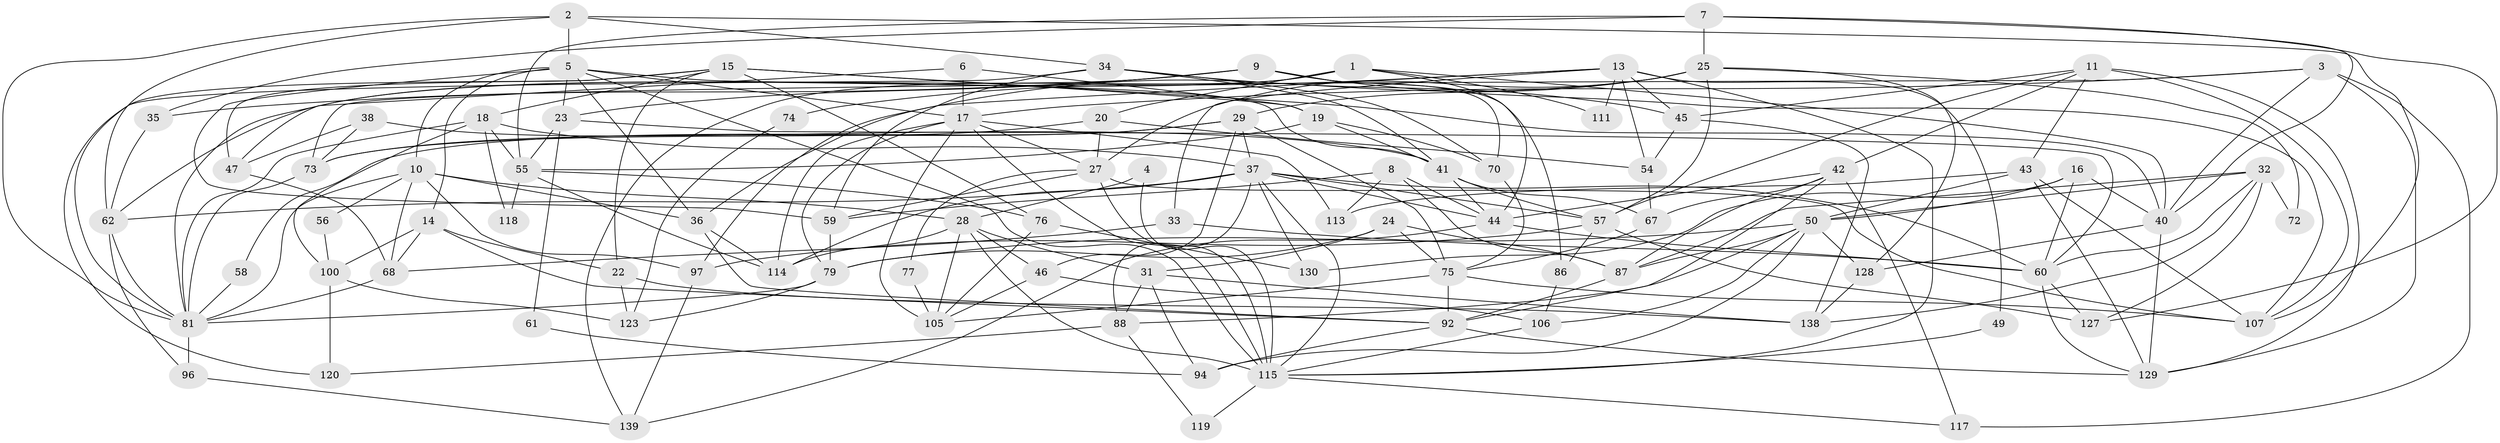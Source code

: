// Generated by graph-tools (version 1.1) at 2025/52/02/27/25 19:52:01]
// undirected, 90 vertices, 226 edges
graph export_dot {
graph [start="1"]
  node [color=gray90,style=filled];
  1 [super="+64"];
  2 [super="+85"];
  3 [super="+104"];
  4;
  5 [super="+30"];
  6 [super="+103"];
  7;
  8;
  9 [super="+12"];
  10 [super="+51"];
  11 [super="+26"];
  13 [super="+21"];
  14 [super="+52"];
  15 [super="+93"];
  16;
  17 [super="+122"];
  18 [super="+121"];
  19 [super="+134"];
  20 [super="+108"];
  22 [super="+102"];
  23 [super="+132"];
  24 [super="+124"];
  25 [super="+125"];
  27 [super="+71"];
  28 [super="+48"];
  29 [super="+136"];
  31 [super="+83"];
  32;
  33;
  34 [super="+82"];
  35;
  36 [super="+39"];
  37 [super="+84"];
  38 [super="+65"];
  40 [super="+133"];
  41 [super="+91"];
  42 [super="+69"];
  43 [super="+63"];
  44 [super="+109"];
  45 [super="+53"];
  46;
  47;
  49;
  50 [super="+101"];
  54;
  55 [super="+126"];
  56;
  57;
  58;
  59 [super="+66"];
  60 [super="+80"];
  61;
  62 [super="+78"];
  67 [super="+90"];
  68 [super="+98"];
  70;
  72;
  73;
  74;
  75 [super="+89"];
  76 [super="+95"];
  77;
  79 [super="+110"];
  81 [super="+131"];
  86;
  87 [super="+99"];
  88;
  92 [super="+112"];
  94;
  96;
  97;
  100;
  105;
  106;
  107;
  111;
  113;
  114 [super="+116"];
  115 [super="+137"];
  117;
  118;
  119;
  120;
  123;
  127;
  128;
  129 [super="+135"];
  130;
  138;
  139;
  1 -- 20;
  1 -- 62;
  1 -- 40;
  1 -- 139;
  1 -- 44;
  1 -- 111;
  2 -- 107;
  2 -- 81;
  2 -- 34;
  2 -- 5;
  2 -- 62;
  3 -- 117;
  3 -- 40;
  3 -- 73;
  3 -- 17;
  3 -- 129;
  4 -- 28;
  4 -- 115;
  5 -- 59;
  5 -- 14;
  5 -- 17;
  5 -- 115;
  5 -- 23;
  5 -- 10;
  5 -- 36;
  5 -- 41;
  6 -- 19;
  6 -- 17;
  6 -- 47;
  7 -- 127;
  7 -- 35;
  7 -- 40;
  7 -- 55;
  7 -- 25;
  8 -- 44;
  8 -- 59;
  8 -- 87;
  8 -- 113;
  9 -- 107;
  9 -- 81;
  9 -- 23;
  9 -- 35;
  9 -- 86;
  9 -- 70;
  10 -- 28;
  10 -- 56;
  10 -- 97;
  10 -- 81;
  10 -- 68;
  10 -- 36;
  11 -- 45;
  11 -- 57;
  11 -- 42;
  11 -- 129;
  11 -- 107;
  11 -- 43;
  13 -- 97;
  13 -- 45;
  13 -- 33;
  13 -- 49;
  13 -- 115;
  13 -- 54;
  13 -- 74;
  13 -- 111;
  14 -- 100;
  14 -- 22;
  14 -- 68;
  14 -- 92;
  15 -- 47;
  15 -- 40;
  15 -- 18;
  15 -- 76 [weight=2];
  15 -- 81;
  15 -- 22;
  15 -- 19;
  16 -- 50;
  16 -- 40;
  16 -- 130;
  16 -- 60;
  17 -- 79;
  17 -- 113;
  17 -- 115;
  17 -- 105;
  17 -- 27;
  17 -- 114;
  18 -- 37;
  18 -- 100;
  18 -- 118;
  18 -- 81;
  18 -- 55;
  19 -- 70;
  19 -- 55;
  19 -- 41;
  20 -- 27;
  20 -- 73;
  20 -- 54;
  22 -- 123;
  22 -- 138;
  23 -- 60;
  23 -- 55;
  23 -- 61;
  24 -- 75;
  24 -- 87;
  24 -- 79;
  24 -- 31;
  25 -- 57;
  25 -- 27;
  25 -- 128;
  25 -- 36;
  25 -- 72;
  25 -- 29;
  27 -- 115;
  27 -- 59;
  27 -- 107;
  27 -- 77;
  28 -- 115;
  28 -- 114;
  28 -- 105;
  28 -- 46;
  28 -- 31;
  29 -- 37 [weight=2];
  29 -- 73;
  29 -- 46;
  29 -- 75;
  29 -- 58;
  31 -- 94;
  31 -- 138;
  31 -- 88;
  32 -- 138;
  32 -- 50;
  32 -- 72;
  32 -- 87;
  32 -- 127;
  32 -- 60;
  33 -- 60;
  33 -- 68;
  34 -- 70;
  34 -- 120;
  34 -- 41;
  34 -- 45;
  34 -- 59;
  35 -- 62;
  36 -- 92;
  36 -- 114;
  37 -- 44;
  37 -- 60;
  37 -- 88;
  37 -- 130;
  37 -- 115;
  37 -- 114;
  37 -- 57;
  37 -- 62;
  38 -- 73;
  38 -- 47;
  38 -- 41;
  40 -- 129;
  40 -- 128;
  41 -- 44;
  41 -- 67;
  41 -- 57;
  42 -- 117;
  42 -- 67;
  42 -- 87;
  42 -- 92;
  42 -- 44;
  43 -- 129;
  43 -- 107;
  43 -- 113;
  43 -- 50;
  44 -- 139;
  44 -- 60;
  45 -- 54;
  45 -- 138;
  46 -- 106;
  46 -- 105;
  47 -- 68;
  49 -- 115;
  50 -- 79;
  50 -- 128;
  50 -- 88;
  50 -- 106;
  50 -- 94;
  50 -- 87;
  54 -- 67;
  55 -- 114;
  55 -- 118;
  55 -- 76;
  56 -- 100;
  57 -- 127;
  57 -- 86;
  57 -- 97;
  58 -- 81;
  59 -- 79;
  60 -- 127;
  60 -- 129;
  61 -- 94;
  62 -- 96;
  62 -- 81;
  67 -- 75;
  68 -- 81;
  70 -- 75;
  73 -- 81;
  74 -- 123;
  75 -- 107;
  75 -- 92;
  75 -- 105;
  76 -- 105;
  76 -- 130;
  77 -- 105;
  79 -- 81;
  79 -- 123;
  81 -- 96;
  86 -- 106;
  87 -- 92;
  88 -- 120;
  88 -- 119;
  92 -- 129;
  92 -- 94;
  96 -- 139;
  97 -- 139;
  100 -- 123;
  100 -- 120;
  106 -- 115;
  115 -- 117;
  115 -- 119;
  128 -- 138;
}
